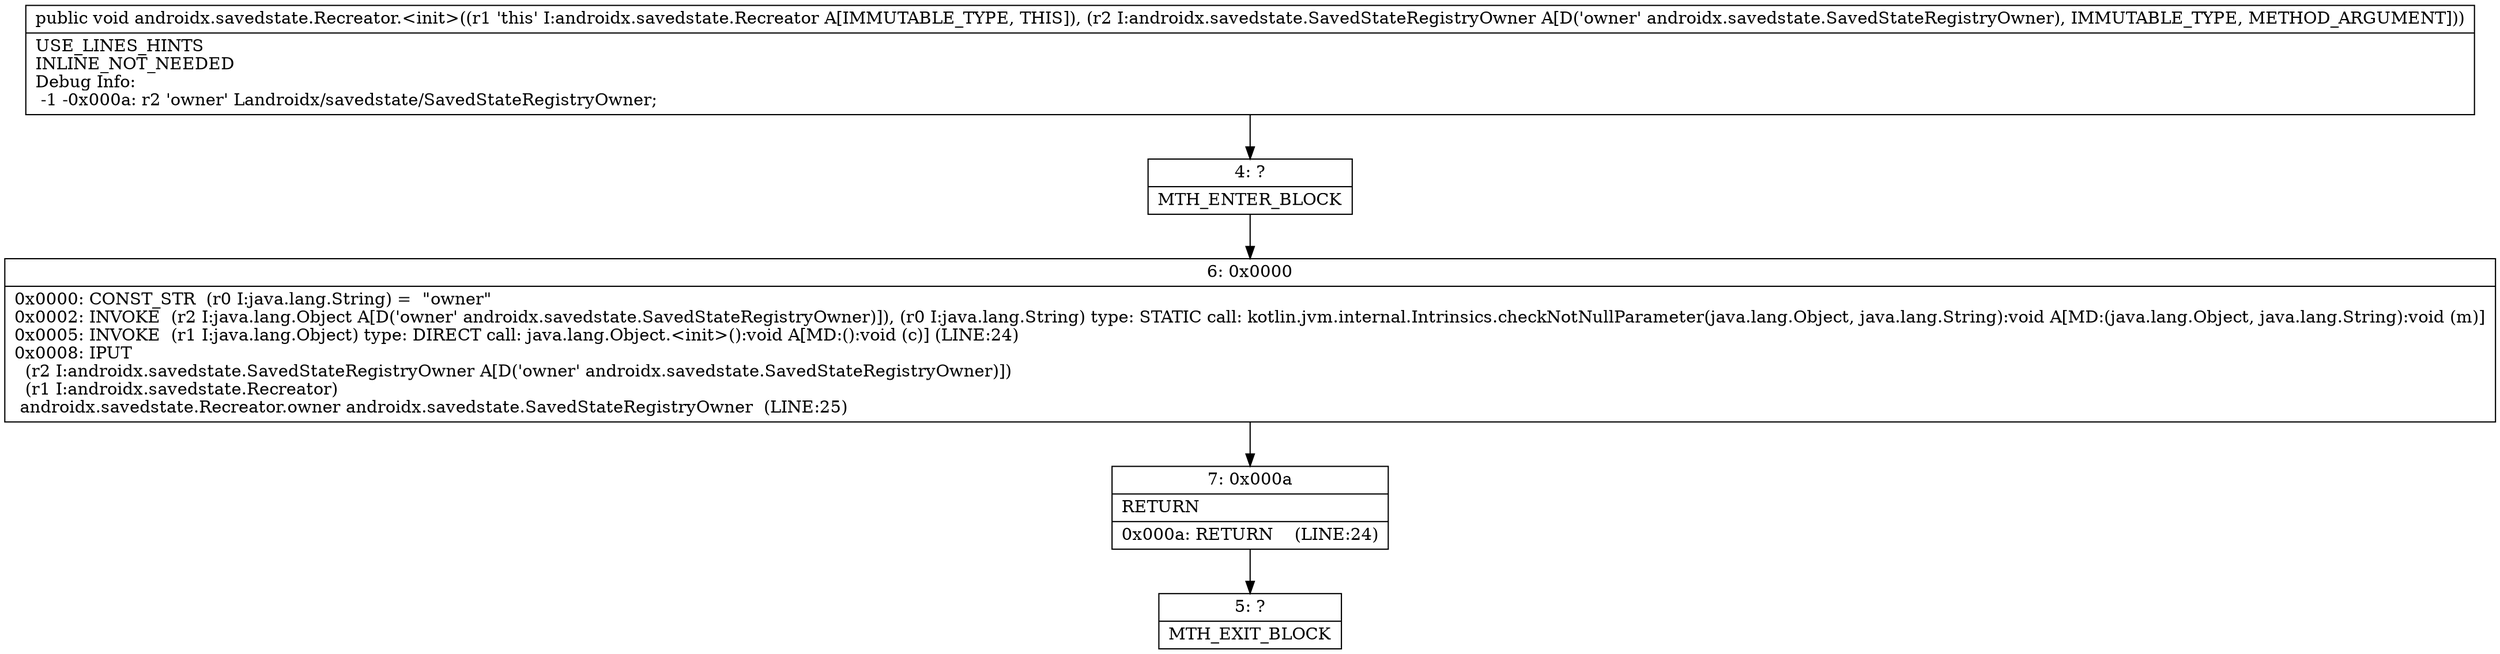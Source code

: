 digraph "CFG forandroidx.savedstate.Recreator.\<init\>(Landroidx\/savedstate\/SavedStateRegistryOwner;)V" {
Node_4 [shape=record,label="{4\:\ ?|MTH_ENTER_BLOCK\l}"];
Node_6 [shape=record,label="{6\:\ 0x0000|0x0000: CONST_STR  (r0 I:java.lang.String) =  \"owner\" \l0x0002: INVOKE  (r2 I:java.lang.Object A[D('owner' androidx.savedstate.SavedStateRegistryOwner)]), (r0 I:java.lang.String) type: STATIC call: kotlin.jvm.internal.Intrinsics.checkNotNullParameter(java.lang.Object, java.lang.String):void A[MD:(java.lang.Object, java.lang.String):void (m)]\l0x0005: INVOKE  (r1 I:java.lang.Object) type: DIRECT call: java.lang.Object.\<init\>():void A[MD:():void (c)] (LINE:24)\l0x0008: IPUT  \l  (r2 I:androidx.savedstate.SavedStateRegistryOwner A[D('owner' androidx.savedstate.SavedStateRegistryOwner)])\l  (r1 I:androidx.savedstate.Recreator)\l androidx.savedstate.Recreator.owner androidx.savedstate.SavedStateRegistryOwner  (LINE:25)\l}"];
Node_7 [shape=record,label="{7\:\ 0x000a|RETURN\l|0x000a: RETURN    (LINE:24)\l}"];
Node_5 [shape=record,label="{5\:\ ?|MTH_EXIT_BLOCK\l}"];
MethodNode[shape=record,label="{public void androidx.savedstate.Recreator.\<init\>((r1 'this' I:androidx.savedstate.Recreator A[IMMUTABLE_TYPE, THIS]), (r2 I:androidx.savedstate.SavedStateRegistryOwner A[D('owner' androidx.savedstate.SavedStateRegistryOwner), IMMUTABLE_TYPE, METHOD_ARGUMENT]))  | USE_LINES_HINTS\lINLINE_NOT_NEEDED\lDebug Info:\l  \-1 \-0x000a: r2 'owner' Landroidx\/savedstate\/SavedStateRegistryOwner;\l}"];
MethodNode -> Node_4;Node_4 -> Node_6;
Node_6 -> Node_7;
Node_7 -> Node_5;
}

